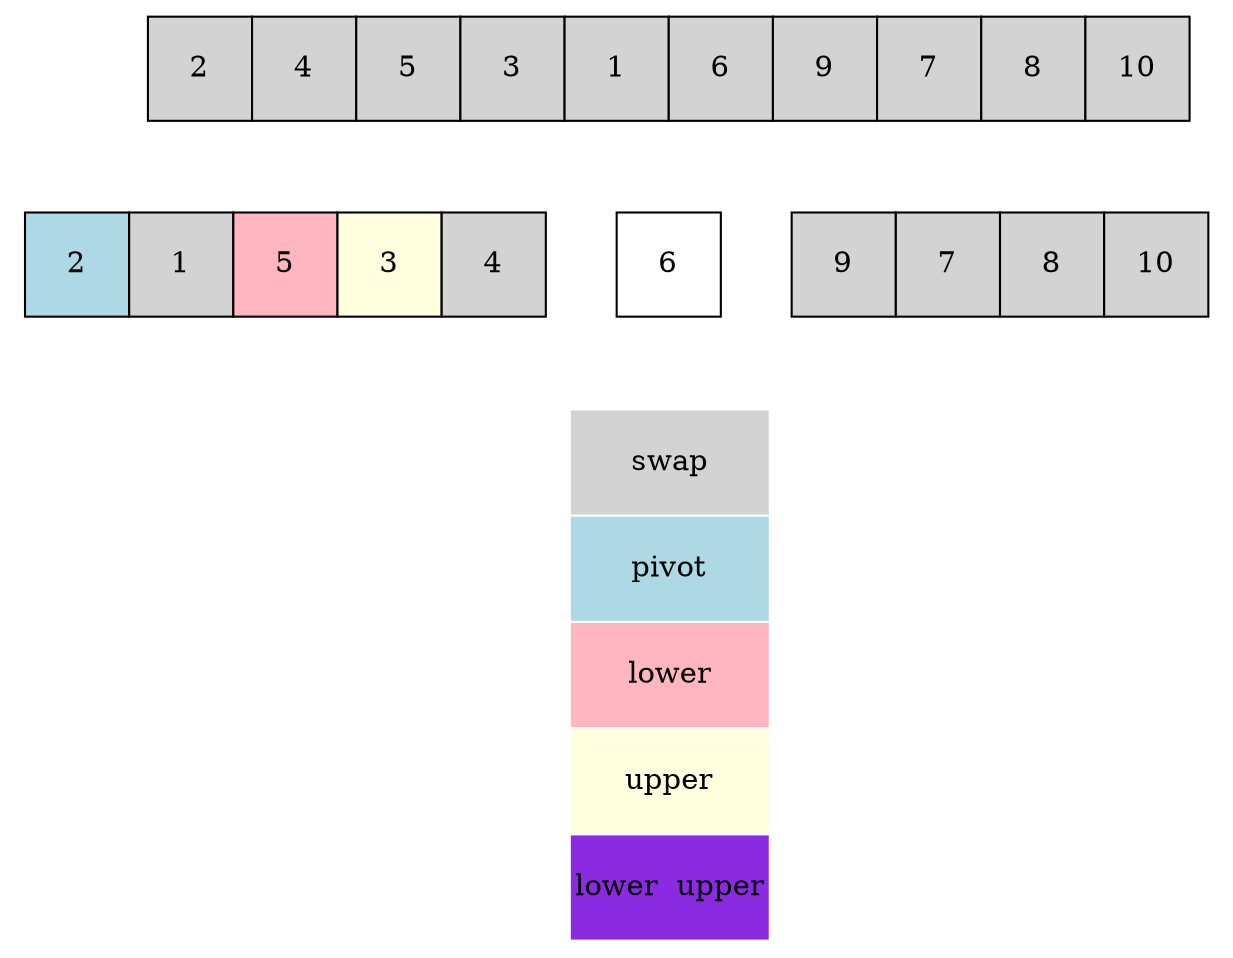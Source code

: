 digraph G
{
    node1
        [
        shape = none
            label = <<table border="0" cellspacing="0">
            <tr>
            <td port="arr0" width="50" height="50" bgcolor="lightgray" border="1">2</td>
            <td port="arr1" width="50" height="50" bgcolor="lightgray" border="1">4</td>
            <td port="arr2" width="50" height="50" bgcolor="lightgray" border="1">5</td>
            <td port="arr3" width="50" height="50" bgcolor="lightgray" border="1">3</td>
            <td port="arr4" width="50" height="50" bgcolor="lightgray" border="1">1</td>
            <td port="arr5" width="50" height="50" bgcolor="lightgray" border="1">6</td>
            <td port="arr6" width="50" height="50" bgcolor="lightgray" border="1">9</td>
            <td port="arr7" width="50" height="50" bgcolor="lightgray" border="1">7</td>
            <td port="arr8" width="50" height="50" bgcolor="lightgray" border="1">8</td>
            <td port="arr9" width="50" height="50" bgcolor="lightgray" border="1">10</td>
            </tr>
            </table>>
        ]
    node2
        [
        shape = none
            label = <<table border="0" cellspacing="0">
            <tr>
            <td port="arr0" width="50" height="50" bgcolor="lightblue" border="1">2</td>
            <td port="arr1" width="50" height="50" bgcolor="lightgray" border="1">1</td>
            <td port="arr2" width="50" height="50" bgcolor="lightpink" border="1">5</td>
            <td port="arr3" width="50" height="50" bgcolor="lightyellow" border="1">3</td>
            <td port="arr4" width="50" height="50" bgcolor="lightgray" border="1">4</td>
            </tr>
            </table>>
        ]
    node3
        [
        shape = none
            label = <<table border="0" cellspacing="0">
            <tr>
            <td port="arr5" width="50" height="50" border="1">6</td>
            </tr>
            </table>>
        ]
    node4
        [
        shape = none
            label = <<table border="0" cellspacing="0">
            <tr>
            <td port="arr6" width="50" height="50" bgcolor="lightgray" border="1">9</td>
            <td port="arr7" width="50" height="50" bgcolor="lightgray" border="1">7</td>
            <td port="arr8" width="50" height="50" bgcolor="lightgray" border="1">8</td>
            <td port="arr9" width="50" height="50" bgcolor="lightgray" border="1">10</td>
            </tr>
            </table>>
        ]
    node5
    [
        shape = none
            label = <<table border="0" cellspacing="1">
            <tr><td port="code1" height="50" bgcolor="lightgray">swap</td></tr>
            <tr><td port="code2" height="50" bgcolor="lightblue">pivot</td></tr>
            <tr><td port="code3" height="50" bgcolor="lightpink">lower</td></tr>
            <tr><td port="code4" height="50" bgcolor="lightyellow">upper</td></tr>
            <tr><td port="code5" height="50" bgcolor="blueviolet">lower  upper</td></tr>
            </table>>
    ]
    edge[style=invis]
    subgraph sb1 {peripheries=0 node1 -> node2}
    subgraph sb2 {peripheries=0 node1 -> node3}
    subgraph sb3 {peripheries=0 node1 -> node4}
    subgraph sb4 {peripheries=0 node3 -> node5}
}
